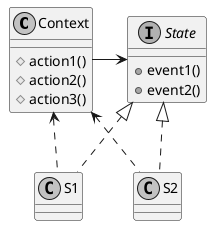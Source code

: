 ﻿@startuml strategy pattern
skinparam {
    defaultFontName Ricty Diminished
    monochrome true
}

class Context
interface Strategy {
    +method()
}
class D1
class D2

Context -> Strategy
Strategy <|.. D1
Strategy <|.. D2
@enduml

@startuml state pattern
skinparam {
    defaultFontName Ricty Diminished
    monochrome true
}

class Context {
    #action1()
    #action2()
    #action3()
}
interface State {
    +event1()
    +event2()
}
class S1
class S2

Context -> State
State <|.. S1
State <|.. S2
Context <.. S1
Context <.. S2
@enduml

